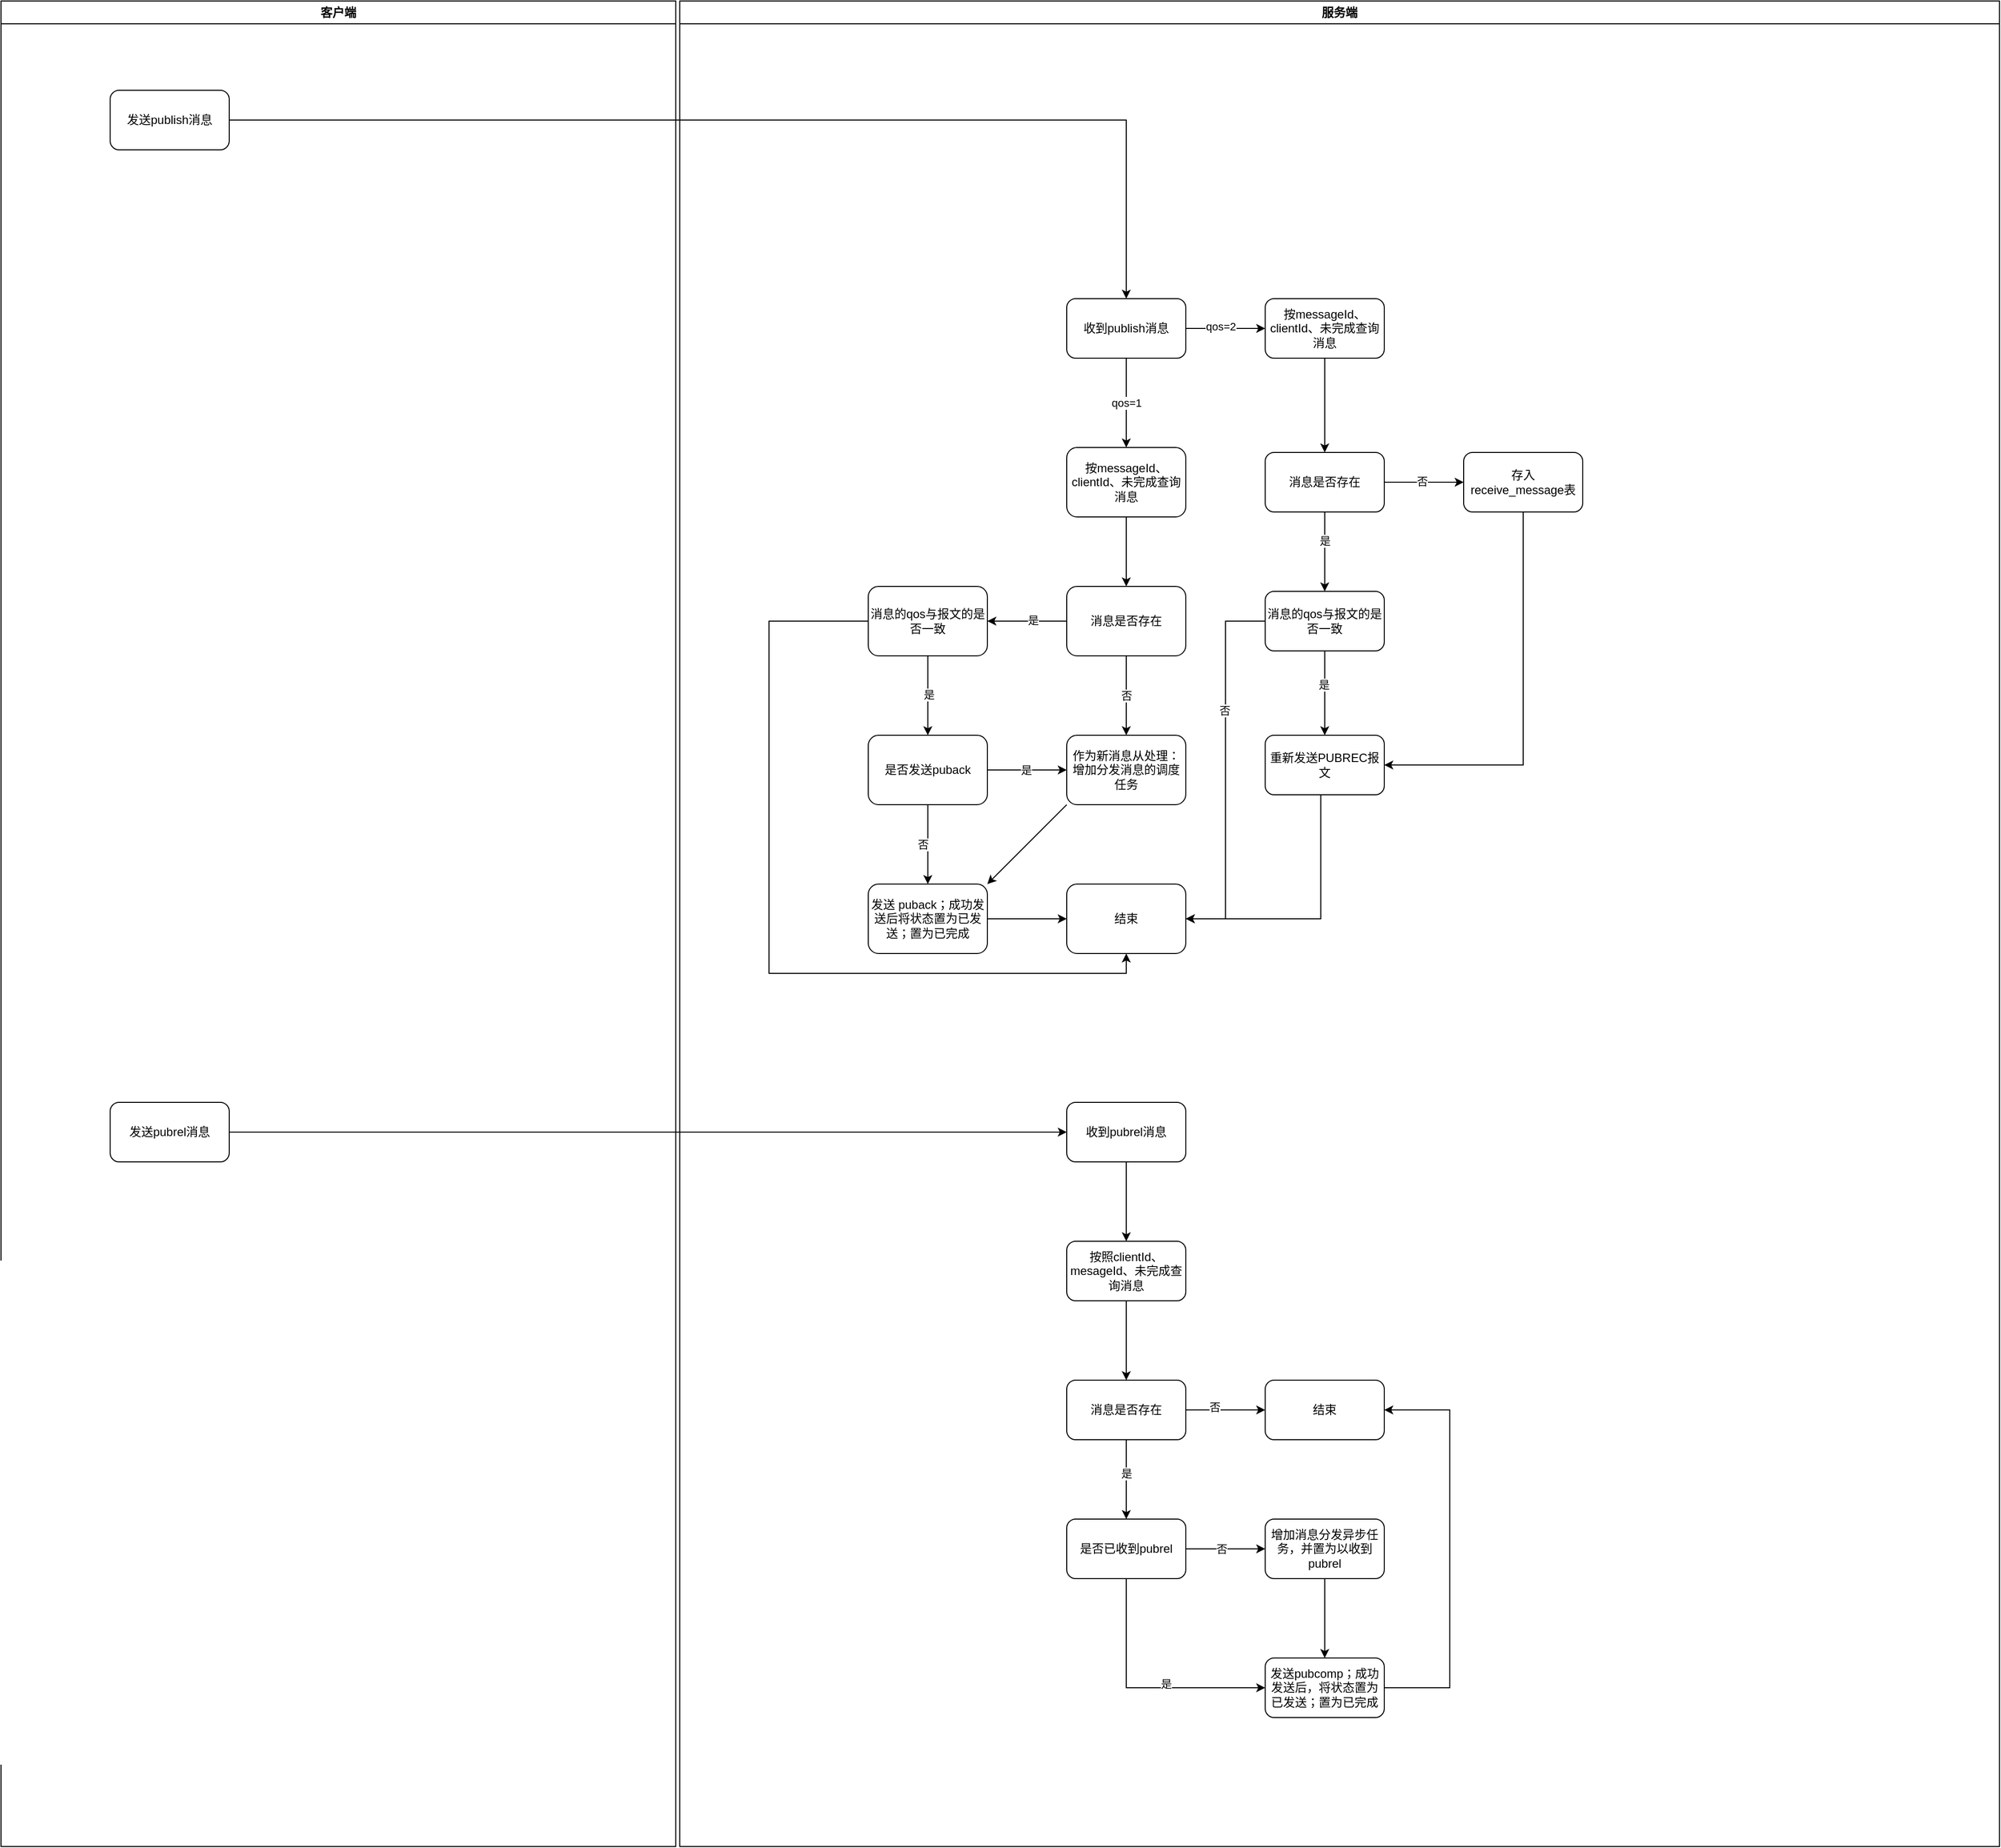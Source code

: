 <mxfile version="13.7.9" type="embed" pages="2"><diagram id="Iz-9bmdeSUi0aMUltrym" name="入站消息"><mxGraphModel dx="2819" dy="1056" grid="1" gridSize="10" guides="1" tooltips="1" connect="1" arrows="1" fold="1" page="1" pageScale="1" pageWidth="827" pageHeight="1169" math="0" shadow="0"><root><mxCell id="0"/><mxCell id="1" parent="0"/><mxCell id="1gW2VRtvyYrI0hko0n37-1" value="服务端" style="swimlane;whiteSpace=wrap;html=1;startSize=23;" parent="1" vertex="1"><mxGeometry x="414" y="240" width="1330" height="1860" as="geometry"/></mxCell><mxCell id="1gW2VRtvyYrI0hko0n37-44" value="qos=1" style="edgeStyle=orthogonalEdgeStyle;rounded=0;orthogonalLoop=1;jettySize=auto;html=1;entryX=0.5;entryY=0;entryDx=0;entryDy=0;" parent="1gW2VRtvyYrI0hko0n37-1" source="1gW2VRtvyYrI0hko0n37-46" target="1gW2VRtvyYrI0hko0n37-57" edge="1"><mxGeometry relative="1" as="geometry"><mxPoint x="450" y="440.0" as="targetPoint"/></mxGeometry></mxCell><mxCell id="X0EUJa06m1-xp4byixtA-36" value="" style="edgeStyle=orthogonalEdgeStyle;rounded=0;orthogonalLoop=1;jettySize=auto;html=1;" parent="1gW2VRtvyYrI0hko0n37-1" source="1gW2VRtvyYrI0hko0n37-46" target="X0EUJa06m1-xp4byixtA-35" edge="1"><mxGeometry relative="1" as="geometry"/></mxCell><mxCell id="X0EUJa06m1-xp4byixtA-44" value="qos=2" style="edgeLabel;html=1;align=center;verticalAlign=middle;resizable=0;points=[];" parent="X0EUJa06m1-xp4byixtA-36" vertex="1" connectable="0"><mxGeometry x="-0.124" y="2" relative="1" as="geometry"><mxPoint as="offset"/></mxGeometry></mxCell><mxCell id="1gW2VRtvyYrI0hko0n37-46" value="收到publish消息" style="rounded=1;whiteSpace=wrap;html=1;" parent="1gW2VRtvyYrI0hko0n37-1" vertex="1"><mxGeometry x="390" y="300" width="120" height="60" as="geometry"/></mxCell><mxCell id="X0EUJa06m1-xp4byixtA-16" value="" style="edgeStyle=orthogonalEdgeStyle;rounded=0;orthogonalLoop=1;jettySize=auto;html=1;" parent="1gW2VRtvyYrI0hko0n37-1" source="1gW2VRtvyYrI0hko0n37-57" target="X0EUJa06m1-xp4byixtA-11" edge="1"><mxGeometry relative="1" as="geometry"/></mxCell><mxCell id="1gW2VRtvyYrI0hko0n37-57" value="按messageId、clientId、未完成查询消息" style="rounded=1;whiteSpace=wrap;html=1;" parent="1gW2VRtvyYrI0hko0n37-1" vertex="1"><mxGeometry x="390" y="450" width="120" height="70" as="geometry"/></mxCell><mxCell id="X0EUJa06m1-xp4byixtA-9" value="否" style="edgeStyle=orthogonalEdgeStyle;rounded=0;orthogonalLoop=1;jettySize=auto;html=1;" parent="1gW2VRtvyYrI0hko0n37-1" source="X0EUJa06m1-xp4byixtA-11" target="X0EUJa06m1-xp4byixtA-12" edge="1"><mxGeometry relative="1" as="geometry"/></mxCell><mxCell id="X0EUJa06m1-xp4byixtA-30" value="" style="edgeStyle=orthogonalEdgeStyle;rounded=0;orthogonalLoop=1;jettySize=auto;html=1;" parent="1gW2VRtvyYrI0hko0n37-1" source="X0EUJa06m1-xp4byixtA-11" target="X0EUJa06m1-xp4byixtA-29" edge="1"><mxGeometry relative="1" as="geometry"/></mxCell><mxCell id="X0EUJa06m1-xp4byixtA-31" value="是" style="edgeLabel;html=1;align=center;verticalAlign=middle;resizable=0;points=[];" parent="X0EUJa06m1-xp4byixtA-30" vertex="1" connectable="0"><mxGeometry x="-0.15" y="-1" relative="1" as="geometry"><mxPoint as="offset"/></mxGeometry></mxCell><mxCell id="X0EUJa06m1-xp4byixtA-11" value="消息是否存在" style="rounded=1;whiteSpace=wrap;html=1;" parent="1gW2VRtvyYrI0hko0n37-1" vertex="1"><mxGeometry x="390" y="590" width="120" height="70" as="geometry"/></mxCell><mxCell id="kxr4eILlTsXIrx0KBxXS-9" style="rounded=0;orthogonalLoop=1;jettySize=auto;html=1;exitX=0;exitY=1;exitDx=0;exitDy=0;entryX=1;entryY=0;entryDx=0;entryDy=0;" parent="1gW2VRtvyYrI0hko0n37-1" source="X0EUJa06m1-xp4byixtA-12" target="kxr4eILlTsXIrx0KBxXS-4" edge="1"><mxGeometry relative="1" as="geometry"/></mxCell><mxCell id="X0EUJa06m1-xp4byixtA-12" value="作为新消息从处理：&lt;div&gt;增加分发消息的调度任务&lt;/div&gt;" style="rounded=1;whiteSpace=wrap;html=1;" parent="1gW2VRtvyYrI0hko0n37-1" vertex="1"><mxGeometry x="390" y="740" width="120" height="70" as="geometry"/></mxCell><mxCell id="X0EUJa06m1-xp4byixtA-17" value="结束" style="rounded=1;whiteSpace=wrap;html=1;" parent="1gW2VRtvyYrI0hko0n37-1" vertex="1"><mxGeometry x="390" y="890" width="120" height="70" as="geometry"/></mxCell><mxCell id="X0EUJa06m1-xp4byixtA-48" value="" style="edgeStyle=orthogonalEdgeStyle;rounded=0;orthogonalLoop=1;jettySize=auto;html=1;" parent="1gW2VRtvyYrI0hko0n37-1" source="X0EUJa06m1-xp4byixtA-29" target="X0EUJa06m1-xp4byixtA-38" edge="1"><mxGeometry relative="1" as="geometry"/></mxCell><mxCell id="X0EUJa06m1-xp4byixtA-49" value="是" style="edgeLabel;html=1;align=center;verticalAlign=middle;resizable=0;points=[];" parent="X0EUJa06m1-xp4byixtA-48" vertex="1" connectable="0"><mxGeometry x="-0.066" y="1" relative="1" as="geometry"><mxPoint y="1" as="offset"/></mxGeometry></mxCell><mxCell id="kxr4eILlTsXIrx0KBxXS-8" style="edgeStyle=orthogonalEdgeStyle;rounded=0;orthogonalLoop=1;jettySize=auto;html=1;exitX=0;exitY=0.5;exitDx=0;exitDy=0;entryX=0.5;entryY=1;entryDx=0;entryDy=0;" parent="1gW2VRtvyYrI0hko0n37-1" source="X0EUJa06m1-xp4byixtA-29" target="X0EUJa06m1-xp4byixtA-17" edge="1"><mxGeometry relative="1" as="geometry"><Array as="points"><mxPoint x="90" y="625"/><mxPoint x="90" y="980"/><mxPoint x="450" y="980"/></Array></mxGeometry></mxCell><mxCell id="X0EUJa06m1-xp4byixtA-29" value="消息的qos与报文的是否一致" style="rounded=1;whiteSpace=wrap;html=1;" parent="1gW2VRtvyYrI0hko0n37-1" vertex="1"><mxGeometry x="190" y="590" width="120" height="70" as="geometry"/></mxCell><mxCell id="X0EUJa06m1-xp4byixtA-51" value="" style="edgeStyle=orthogonalEdgeStyle;rounded=0;orthogonalLoop=1;jettySize=auto;html=1;" parent="1gW2VRtvyYrI0hko0n37-1" source="X0EUJa06m1-xp4byixtA-35" target="X0EUJa06m1-xp4byixtA-50" edge="1"><mxGeometry relative="1" as="geometry"/></mxCell><mxCell id="X0EUJa06m1-xp4byixtA-35" value="按messageId、clientId、未完成查询消息" style="rounded=1;whiteSpace=wrap;html=1;" parent="1gW2VRtvyYrI0hko0n37-1" vertex="1"><mxGeometry x="590" y="300" width="120" height="60" as="geometry"/></mxCell><mxCell id="kxr4eILlTsXIrx0KBxXS-1" value="" style="edgeStyle=orthogonalEdgeStyle;rounded=0;orthogonalLoop=1;jettySize=auto;html=1;" parent="1gW2VRtvyYrI0hko0n37-1" source="X0EUJa06m1-xp4byixtA-38" target="X0EUJa06m1-xp4byixtA-12" edge="1"><mxGeometry relative="1" as="geometry"/></mxCell><mxCell id="kxr4eILlTsXIrx0KBxXS-2" value="是" style="edgeLabel;html=1;align=center;verticalAlign=middle;resizable=0;points=[];" parent="kxr4eILlTsXIrx0KBxXS-1" vertex="1" connectable="0"><mxGeometry x="-0.035" relative="1" as="geometry"><mxPoint as="offset"/></mxGeometry></mxCell><mxCell id="kxr4eILlTsXIrx0KBxXS-5" value="" style="edgeStyle=orthogonalEdgeStyle;rounded=0;orthogonalLoop=1;jettySize=auto;html=1;" parent="1gW2VRtvyYrI0hko0n37-1" source="X0EUJa06m1-xp4byixtA-38" target="kxr4eILlTsXIrx0KBxXS-4" edge="1"><mxGeometry relative="1" as="geometry"/></mxCell><mxCell id="kxr4eILlTsXIrx0KBxXS-6" value="否" style="edgeLabel;html=1;align=center;verticalAlign=middle;resizable=0;points=[];" parent="kxr4eILlTsXIrx0KBxXS-5" vertex="1" connectable="0"><mxGeometry x="0.005" y="-5" relative="1" as="geometry"><mxPoint as="offset"/></mxGeometry></mxCell><mxCell id="X0EUJa06m1-xp4byixtA-38" value="是否发送puback" style="rounded=1;whiteSpace=wrap;html=1;" parent="1gW2VRtvyYrI0hko0n37-1" vertex="1"><mxGeometry x="190" y="740" width="120" height="70" as="geometry"/></mxCell><mxCell id="X0EUJa06m1-xp4byixtA-57" value="" style="edgeStyle=orthogonalEdgeStyle;rounded=0;orthogonalLoop=1;jettySize=auto;html=1;" parent="1gW2VRtvyYrI0hko0n37-1" source="X0EUJa06m1-xp4byixtA-50" target="X0EUJa06m1-xp4byixtA-56" edge="1"><mxGeometry relative="1" as="geometry"/></mxCell><mxCell id="X0EUJa06m1-xp4byixtA-58" value="是" style="edgeLabel;html=1;align=center;verticalAlign=middle;resizable=0;points=[];" parent="X0EUJa06m1-xp4byixtA-57" vertex="1" connectable="0"><mxGeometry x="-0.283" relative="1" as="geometry"><mxPoint as="offset"/></mxGeometry></mxCell><mxCell id="X0EUJa06m1-xp4byixtA-60" value="" style="edgeStyle=orthogonalEdgeStyle;rounded=0;orthogonalLoop=1;jettySize=auto;html=1;" parent="1gW2VRtvyYrI0hko0n37-1" source="X0EUJa06m1-xp4byixtA-50" target="X0EUJa06m1-xp4byixtA-59" edge="1"><mxGeometry relative="1" as="geometry"/></mxCell><mxCell id="X0EUJa06m1-xp4byixtA-61" value="否" style="edgeLabel;html=1;align=center;verticalAlign=middle;resizable=0;points=[];" parent="X0EUJa06m1-xp4byixtA-60" vertex="1" connectable="0"><mxGeometry x="-0.045" y="1" relative="1" as="geometry"><mxPoint as="offset"/></mxGeometry></mxCell><mxCell id="X0EUJa06m1-xp4byixtA-50" value="消息是否存在" style="rounded=1;whiteSpace=wrap;html=1;" parent="1gW2VRtvyYrI0hko0n37-1" vertex="1"><mxGeometry x="590" y="455" width="120" height="60" as="geometry"/></mxCell><mxCell id="kxr4eILlTsXIrx0KBxXS-12" value="" style="edgeStyle=orthogonalEdgeStyle;rounded=0;orthogonalLoop=1;jettySize=auto;html=1;entryX=0.5;entryY=0;entryDx=0;entryDy=0;" parent="1gW2VRtvyYrI0hko0n37-1" source="X0EUJa06m1-xp4byixtA-56" target="kxr4eILlTsXIrx0KBxXS-17" edge="1"><mxGeometry relative="1" as="geometry"><mxPoint x="650" y="735" as="targetPoint"/></mxGeometry></mxCell><mxCell id="kxr4eILlTsXIrx0KBxXS-14" value="是" style="edgeLabel;html=1;align=center;verticalAlign=middle;resizable=0;points=[];" parent="kxr4eILlTsXIrx0KBxXS-12" vertex="1" connectable="0"><mxGeometry x="-0.199" y="-1" relative="1" as="geometry"><mxPoint as="offset"/></mxGeometry></mxCell><mxCell id="WIpSAVuzxPtCRvBmLZ0k-4" style="edgeStyle=orthogonalEdgeStyle;rounded=0;orthogonalLoop=1;jettySize=auto;html=1;exitX=0;exitY=0.5;exitDx=0;exitDy=0;entryX=1;entryY=0.5;entryDx=0;entryDy=0;" parent="1gW2VRtvyYrI0hko0n37-1" source="X0EUJa06m1-xp4byixtA-56" target="X0EUJa06m1-xp4byixtA-17" edge="1"><mxGeometry relative="1" as="geometry"/></mxCell><mxCell id="WIpSAVuzxPtCRvBmLZ0k-5" value="否" style="edgeLabel;html=1;align=center;verticalAlign=middle;resizable=0;points=[];" parent="WIpSAVuzxPtCRvBmLZ0k-4" vertex="1" connectable="0"><mxGeometry x="-0.317" y="-1" relative="1" as="geometry"><mxPoint as="offset"/></mxGeometry></mxCell><mxCell id="X0EUJa06m1-xp4byixtA-56" value="消息的qos与报文的是否一致" style="rounded=1;whiteSpace=wrap;html=1;" parent="1gW2VRtvyYrI0hko0n37-1" vertex="1"><mxGeometry x="590" y="595" width="120" height="60" as="geometry"/></mxCell><mxCell id="WIpSAVuzxPtCRvBmLZ0k-6" style="edgeStyle=orthogonalEdgeStyle;rounded=0;orthogonalLoop=1;jettySize=auto;html=1;entryX=1;entryY=0.5;entryDx=0;entryDy=0;" parent="1gW2VRtvyYrI0hko0n37-1" source="X0EUJa06m1-xp4byixtA-59" target="kxr4eILlTsXIrx0KBxXS-17" edge="1"><mxGeometry relative="1" as="geometry"><Array as="points"><mxPoint x="850" y="770"/></Array></mxGeometry></mxCell><mxCell id="X0EUJa06m1-xp4byixtA-59" value="存入receive_message表" style="rounded=1;whiteSpace=wrap;html=1;" parent="1gW2VRtvyYrI0hko0n37-1" vertex="1"><mxGeometry x="790" y="455" width="120" height="60" as="geometry"/></mxCell><mxCell id="X0EUJa06m1-xp4byixtA-70" value="" style="edgeStyle=orthogonalEdgeStyle;rounded=0;orthogonalLoop=1;jettySize=auto;html=1;" parent="1gW2VRtvyYrI0hko0n37-1" source="X0EUJa06m1-xp4byixtA-67" target="X0EUJa06m1-xp4byixtA-69" edge="1"><mxGeometry relative="1" as="geometry"/></mxCell><mxCell id="X0EUJa06m1-xp4byixtA-67" value="收到pubrel消息" style="rounded=1;whiteSpace=wrap;html=1;" parent="1gW2VRtvyYrI0hko0n37-1" vertex="1"><mxGeometry x="390.0" y="1110" width="120" height="60" as="geometry"/></mxCell><mxCell id="X0EUJa06m1-xp4byixtA-95" value="" style="edgeStyle=orthogonalEdgeStyle;rounded=0;orthogonalLoop=1;jettySize=auto;html=1;" parent="1gW2VRtvyYrI0hko0n37-1" source="X0EUJa06m1-xp4byixtA-69" target="X0EUJa06m1-xp4byixtA-94" edge="1"><mxGeometry relative="1" as="geometry"/></mxCell><mxCell id="X0EUJa06m1-xp4byixtA-69" value="按照clientId、mesageId、未完成查询消息" style="rounded=1;whiteSpace=wrap;html=1;" parent="1gW2VRtvyYrI0hko0n37-1" vertex="1"><mxGeometry x="390.0" y="1250" width="120" height="60" as="geometry"/></mxCell><mxCell id="X0EUJa06m1-xp4byixtA-97" value="" style="edgeStyle=orthogonalEdgeStyle;rounded=0;orthogonalLoop=1;jettySize=auto;html=1;" parent="1gW2VRtvyYrI0hko0n37-1" source="X0EUJa06m1-xp4byixtA-94" target="X0EUJa06m1-xp4byixtA-96" edge="1"><mxGeometry relative="1" as="geometry"/></mxCell><mxCell id="X0EUJa06m1-xp4byixtA-101" value="是" style="edgeLabel;html=1;align=center;verticalAlign=middle;resizable=0;points=[];" parent="X0EUJa06m1-xp4byixtA-97" vertex="1" connectable="0"><mxGeometry x="-0.153" relative="1" as="geometry"><mxPoint as="offset"/></mxGeometry></mxCell><mxCell id="X0EUJa06m1-xp4byixtA-99" value="" style="edgeStyle=orthogonalEdgeStyle;rounded=0;orthogonalLoop=1;jettySize=auto;html=1;" parent="1gW2VRtvyYrI0hko0n37-1" source="X0EUJa06m1-xp4byixtA-94" target="X0EUJa06m1-xp4byixtA-98" edge="1"><mxGeometry relative="1" as="geometry"/></mxCell><mxCell id="X0EUJa06m1-xp4byixtA-100" value="否" style="edgeLabel;html=1;align=center;verticalAlign=middle;resizable=0;points=[];" parent="X0EUJa06m1-xp4byixtA-99" vertex="1" connectable="0"><mxGeometry x="-0.278" y="3" relative="1" as="geometry"><mxPoint as="offset"/></mxGeometry></mxCell><mxCell id="X0EUJa06m1-xp4byixtA-94" value="消息是否存在" style="rounded=1;whiteSpace=wrap;html=1;" parent="1gW2VRtvyYrI0hko0n37-1" vertex="1"><mxGeometry x="390.0" y="1390" width="120" height="60" as="geometry"/></mxCell><mxCell id="WIpSAVuzxPtCRvBmLZ0k-10" value="" style="edgeStyle=orthogonalEdgeStyle;rounded=0;orthogonalLoop=1;jettySize=auto;html=1;entryX=0;entryY=0.5;entryDx=0;entryDy=0;" parent="1gW2VRtvyYrI0hko0n37-1" source="X0EUJa06m1-xp4byixtA-96" target="WIpSAVuzxPtCRvBmLZ0k-16" edge="1"><mxGeometry relative="1" as="geometry"><mxPoint x="450.0" y="1670" as="targetPoint"/><Array as="points"><mxPoint x="450" y="1700"/></Array></mxGeometry></mxCell><mxCell id="WIpSAVuzxPtCRvBmLZ0k-11" value="是" style="edgeLabel;html=1;align=center;verticalAlign=middle;resizable=0;points=[];" parent="WIpSAVuzxPtCRvBmLZ0k-10" vertex="1" connectable="0"><mxGeometry x="0.2" y="4" relative="1" as="geometry"><mxPoint as="offset"/></mxGeometry></mxCell><mxCell id="WIpSAVuzxPtCRvBmLZ0k-13" value="" style="edgeStyle=orthogonalEdgeStyle;rounded=0;orthogonalLoop=1;jettySize=auto;html=1;" parent="1gW2VRtvyYrI0hko0n37-1" source="X0EUJa06m1-xp4byixtA-96" target="WIpSAVuzxPtCRvBmLZ0k-12" edge="1"><mxGeometry relative="1" as="geometry"/></mxCell><mxCell id="WIpSAVuzxPtCRvBmLZ0k-14" value="否" style="edgeLabel;html=1;align=center;verticalAlign=middle;resizable=0;points=[];" parent="WIpSAVuzxPtCRvBmLZ0k-13" vertex="1" connectable="0"><mxGeometry x="-0.109" relative="1" as="geometry"><mxPoint as="offset"/></mxGeometry></mxCell><mxCell id="X0EUJa06m1-xp4byixtA-96" value="是否已收到pubrel" style="rounded=1;whiteSpace=wrap;html=1;" parent="1gW2VRtvyYrI0hko0n37-1" vertex="1"><mxGeometry x="390.0" y="1530" width="120" height="60" as="geometry"/></mxCell><mxCell id="X0EUJa06m1-xp4byixtA-98" value="结束" style="rounded=1;whiteSpace=wrap;html=1;" parent="1gW2VRtvyYrI0hko0n37-1" vertex="1"><mxGeometry x="590.0" y="1390" width="120" height="60" as="geometry"/></mxCell><mxCell id="kxr4eILlTsXIrx0KBxXS-7" value="" style="edgeStyle=orthogonalEdgeStyle;rounded=0;orthogonalLoop=1;jettySize=auto;html=1;" parent="1gW2VRtvyYrI0hko0n37-1" source="kxr4eILlTsXIrx0KBxXS-4" target="X0EUJa06m1-xp4byixtA-17" edge="1"><mxGeometry relative="1" as="geometry"/></mxCell><mxCell id="kxr4eILlTsXIrx0KBxXS-4" value="发送 puback；成功发送后将状态置为已发送；置为已完成" style="rounded=1;whiteSpace=wrap;html=1;" parent="1gW2VRtvyYrI0hko0n37-1" vertex="1"><mxGeometry x="190" y="890" width="120" height="70" as="geometry"/></mxCell><mxCell id="WIpSAVuzxPtCRvBmLZ0k-7" style="edgeStyle=orthogonalEdgeStyle;rounded=0;orthogonalLoop=1;jettySize=auto;html=1;entryX=1;entryY=0.5;entryDx=0;entryDy=0;" parent="1gW2VRtvyYrI0hko0n37-1" source="kxr4eILlTsXIrx0KBxXS-17" target="X0EUJa06m1-xp4byixtA-17" edge="1"><mxGeometry relative="1" as="geometry"><Array as="points"><mxPoint x="646" y="925"/></Array></mxGeometry></mxCell><mxCell id="kxr4eILlTsXIrx0KBxXS-17" value="重新发送PUBREC报文" style="rounded=1;whiteSpace=wrap;html=1;" parent="1gW2VRtvyYrI0hko0n37-1" vertex="1"><mxGeometry x="590" y="740" width="120" height="60" as="geometry"/></mxCell><mxCell id="WIpSAVuzxPtCRvBmLZ0k-17" value="" style="edgeStyle=orthogonalEdgeStyle;rounded=0;orthogonalLoop=1;jettySize=auto;html=1;" parent="1gW2VRtvyYrI0hko0n37-1" source="WIpSAVuzxPtCRvBmLZ0k-12" target="WIpSAVuzxPtCRvBmLZ0k-16" edge="1"><mxGeometry relative="1" as="geometry"/></mxCell><mxCell id="WIpSAVuzxPtCRvBmLZ0k-12" value="增加消息分发异步任务，并置为以收到pubrel" style="rounded=1;whiteSpace=wrap;html=1;" parent="1gW2VRtvyYrI0hko0n37-1" vertex="1"><mxGeometry x="590.0" y="1530" width="120" height="60" as="geometry"/></mxCell><mxCell id="WIpSAVuzxPtCRvBmLZ0k-19" style="edgeStyle=orthogonalEdgeStyle;rounded=0;orthogonalLoop=1;jettySize=auto;html=1;entryX=1;entryY=0.5;entryDx=0;entryDy=0;" parent="1gW2VRtvyYrI0hko0n37-1" source="WIpSAVuzxPtCRvBmLZ0k-16" target="X0EUJa06m1-xp4byixtA-98" edge="1"><mxGeometry relative="1" as="geometry"><Array as="points"><mxPoint x="776" y="1700"/><mxPoint x="776" y="1420"/></Array></mxGeometry></mxCell><mxCell id="WIpSAVuzxPtCRvBmLZ0k-16" value="发送pubcomp；成功发送后，将状态置为已发送；置为已完成" style="rounded=1;whiteSpace=wrap;html=1;" parent="1gW2VRtvyYrI0hko0n37-1" vertex="1"><mxGeometry x="590.0" y="1670" width="120" height="60" as="geometry"/></mxCell><mxCell id="L8RIJBLnHmYHky14_Mc6-2" value="客户端" style="swimlane;whiteSpace=wrap;html=1;" parent="1" vertex="1"><mxGeometry x="-270" y="240" width="680" height="1860" as="geometry"/></mxCell><mxCell id="L8RIJBLnHmYHky14_Mc6-1" value="发送publish消息" style="rounded=1;whiteSpace=wrap;html=1;" parent="L8RIJBLnHmYHky14_Mc6-2" vertex="1"><mxGeometry x="110.0" y="90" width="120" height="60" as="geometry"/></mxCell><mxCell id="X0EUJa06m1-xp4byixtA-64" value="发送pubrel消息" style="rounded=1;whiteSpace=wrap;html=1;" parent="L8RIJBLnHmYHky14_Mc6-2" vertex="1"><mxGeometry x="110.0" y="1110" width="120" height="60" as="geometry"/></mxCell><mxCell id="L8RIJBLnHmYHky14_Mc6-3" style="edgeStyle=orthogonalEdgeStyle;rounded=0;orthogonalLoop=1;jettySize=auto;html=1;entryX=0.5;entryY=0;entryDx=0;entryDy=0;" parent="1" source="L8RIJBLnHmYHky14_Mc6-1" target="1gW2VRtvyYrI0hko0n37-46" edge="1"><mxGeometry relative="1" as="geometry"/></mxCell><mxCell id="X0EUJa06m1-xp4byixtA-68" style="edgeStyle=orthogonalEdgeStyle;rounded=0;orthogonalLoop=1;jettySize=auto;html=1;entryX=0;entryY=0.5;entryDx=0;entryDy=0;" parent="1" source="X0EUJa06m1-xp4byixtA-64" target="X0EUJa06m1-xp4byixtA-67" edge="1"><mxGeometry relative="1" as="geometry"/></mxCell></root></mxGraphModel></diagram><diagram id="K6ayVnm4Q7NiHEKUyF0k" name="出站消息"><mxGraphModel dx="996" dy="528" grid="1" gridSize="10" guides="1" tooltips="1" connect="1" arrows="1" fold="1" page="1" pageScale="1" pageWidth="827" pageHeight="1169" math="0" shadow="0"><root><mxCell id="0"/><mxCell id="1" parent="0"/><mxCell id="GzOiODAGneL9vTj7HFSQ-1" value="客户端" style="swimlane;whiteSpace=wrap;html=1;" parent="1" vertex="1"><mxGeometry x="340" y="420" width="430" height="1560" as="geometry"/></mxCell><mxCell id="GzOiODAGneL9vTj7HFSQ-14" value="" style="edgeStyle=orthogonalEdgeStyle;rounded=0;orthogonalLoop=1;jettySize=auto;html=1;" parent="GzOiODAGneL9vTj7HFSQ-1" source="GzOiODAGneL9vTj7HFSQ-4" target="GzOiODAGneL9vTj7HFSQ-7" edge="1"><mxGeometry relative="1" as="geometry"/></mxCell><mxCell id="GzOiODAGneL9vTj7HFSQ-4" value="收到publish消息" style="rounded=1;whiteSpace=wrap;html=1;" parent="GzOiODAGneL9vTj7HFSQ-1" vertex="1"><mxGeometry x="170" y="50" width="120" height="60" as="geometry"/></mxCell><mxCell id="GzOiODAGneL9vTj7HFSQ-7" value="发送puback消息" style="rounded=1;whiteSpace=wrap;html=1;" parent="GzOiODAGneL9vTj7HFSQ-1" vertex="1"><mxGeometry x="170" y="200" width="120" height="60" as="geometry"/></mxCell><mxCell id="bqhSTv_wxcXyNgmSgenb-22" value="" style="edgeStyle=orthogonalEdgeStyle;rounded=0;orthogonalLoop=1;jettySize=auto;html=1;" parent="GzOiODAGneL9vTj7HFSQ-1" source="GzOiODAGneL9vTj7HFSQ-19" target="bqhSTv_wxcXyNgmSgenb-1" edge="1"><mxGeometry relative="1" as="geometry"/></mxCell><mxCell id="GzOiODAGneL9vTj7HFSQ-19" value="收到publish消息" style="whiteSpace=wrap;html=1;rounded=1;" parent="GzOiODAGneL9vTj7HFSQ-1" vertex="1"><mxGeometry x="170" y="540" width="120" height="60" as="geometry"/></mxCell><mxCell id="bqhSTv_wxcXyNgmSgenb-17" value="" style="edgeStyle=orthogonalEdgeStyle;rounded=0;orthogonalLoop=1;jettySize=auto;html=1;" parent="GzOiODAGneL9vTj7HFSQ-1" source="bqhSTv_wxcXyNgmSgenb-14" target="bqhSTv_wxcXyNgmSgenb-16" edge="1"><mxGeometry relative="1" as="geometry"/></mxCell><mxCell id="bqhSTv_wxcXyNgmSgenb-14" value="收到pubrel消息" style="whiteSpace=wrap;html=1;rounded=1;" parent="GzOiODAGneL9vTj7HFSQ-1" vertex="1"><mxGeometry x="170" y="1140" width="120" height="60" as="geometry"/></mxCell><mxCell id="bqhSTv_wxcXyNgmSgenb-16" value="发送pubcomp消息" style="whiteSpace=wrap;html=1;rounded=1;" parent="GzOiODAGneL9vTj7HFSQ-1" vertex="1"><mxGeometry x="170" y="1280" width="120" height="60" as="geometry"/></mxCell><mxCell id="bqhSTv_wxcXyNgmSgenb-1" value="发送pubrec消息" style="whiteSpace=wrap;html=1;rounded=1;" parent="GzOiODAGneL9vTj7HFSQ-1" vertex="1"><mxGeometry x="170" y="700" width="120" height="60" as="geometry"/></mxCell><mxCell id="GzOiODAGneL9vTj7HFSQ-2" value="服务端" style="swimlane;whiteSpace=wrap;html=1;" parent="1" vertex="1"><mxGeometry x="770" y="420" width="440" height="1560" as="geometry"/></mxCell><mxCell id="GzOiODAGneL9vTj7HFSQ-3" value="发送publish消息" style="rounded=1;whiteSpace=wrap;html=1;" parent="GzOiODAGneL9vTj7HFSQ-2" vertex="1"><mxGeometry x="150" y="50" width="120" height="60" as="geometry"/></mxCell><mxCell id="GzOiODAGneL9vTj7HFSQ-17" value="" style="edgeStyle=orthogonalEdgeStyle;rounded=0;orthogonalLoop=1;jettySize=auto;html=1;" parent="GzOiODAGneL9vTj7HFSQ-2" source="GzOiODAGneL9vTj7HFSQ-10" target="GzOiODAGneL9vTj7HFSQ-16" edge="1"><mxGeometry relative="1" as="geometry"/></mxCell><mxCell id="GzOiODAGneL9vTj7HFSQ-10" value="收到puback消息" style="rounded=1;whiteSpace=wrap;html=1;" parent="GzOiODAGneL9vTj7HFSQ-2" vertex="1"><mxGeometry x="150" y="200" width="120" height="60" as="geometry"/></mxCell><mxCell id="GzOiODAGneL9vTj7HFSQ-16" value="更新消息puback状态；完成publish异步任务" style="rounded=1;whiteSpace=wrap;html=1;" parent="GzOiODAGneL9vTj7HFSQ-2" vertex="1"><mxGeometry x="150" y="340" width="120" height="60" as="geometry"/></mxCell><mxCell id="GzOiODAGneL9vTj7HFSQ-18" value="发送publish消息" style="rounded=1;whiteSpace=wrap;html=1;" parent="GzOiODAGneL9vTj7HFSQ-2" vertex="1"><mxGeometry x="150" y="540" width="120" height="60" as="geometry"/></mxCell><mxCell id="bqhSTv_wxcXyNgmSgenb-13" value="发送pubrel消息" style="rounded=1;whiteSpace=wrap;html=1;" parent="GzOiODAGneL9vTj7HFSQ-2" vertex="1"><mxGeometry x="150" y="1140" width="120" height="60" as="geometry"/></mxCell><mxCell id="bqhSTv_wxcXyNgmSgenb-20" value="收到pubcomp消息&lt;div&gt;更新pubcomp状态；&lt;/div&gt;&lt;div&gt;完成pubrel异步任务&lt;/div&gt;" style="rounded=1;whiteSpace=wrap;html=1;" parent="GzOiODAGneL9vTj7HFSQ-2" vertex="1"><mxGeometry x="150" y="1280" width="120" height="60" as="geometry"/></mxCell><mxCell id="bqhSTv_wxcXyNgmSgenb-9" value="" style="edgeStyle=orthogonalEdgeStyle;rounded=0;orthogonalLoop=1;jettySize=auto;html=1;" parent="GzOiODAGneL9vTj7HFSQ-2" source="bqhSTv_wxcXyNgmSgenb-6" target="bqhSTv_wxcXyNgmSgenb-8" edge="1"><mxGeometry relative="1" as="geometry"/></mxCell><mxCell id="bqhSTv_wxcXyNgmSgenb-6" value="收到pubrec消息" style="rounded=1;whiteSpace=wrap;html=1;" parent="GzOiODAGneL9vTj7HFSQ-2" vertex="1"><mxGeometry x="150" y="700" width="120" height="60" as="geometry"/></mxCell><mxCell id="bqhSTv_wxcXyNgmSgenb-8" value="&lt;div&gt;更新pubrec状态；&lt;/div&gt;完成publish异步任务；增加pubrel异步任务&lt;div&gt;&lt;/div&gt;" style="rounded=1;whiteSpace=wrap;html=1;" parent="GzOiODAGneL9vTj7HFSQ-2" vertex="1"><mxGeometry x="150" y="840" width="120" height="60" as="geometry"/></mxCell><mxCell id="GzOiODAGneL9vTj7HFSQ-5" style="edgeStyle=orthogonalEdgeStyle;rounded=0;orthogonalLoop=1;jettySize=auto;html=1;exitX=0;exitY=0.5;exitDx=0;exitDy=0;" parent="1" source="GzOiODAGneL9vTj7HFSQ-3" target="GzOiODAGneL9vTj7HFSQ-4" edge="1"><mxGeometry relative="1" as="geometry"/></mxCell><mxCell id="GzOiODAGneL9vTj7HFSQ-15" value="qos=1" style="edgeLabel;html=1;align=center;verticalAlign=middle;resizable=0;points=[];" parent="GzOiODAGneL9vTj7HFSQ-5" vertex="1" connectable="0"><mxGeometry x="-0.523" y="1" relative="1" as="geometry"><mxPoint as="offset"/></mxGeometry></mxCell><mxCell id="GzOiODAGneL9vTj7HFSQ-13" style="edgeStyle=orthogonalEdgeStyle;rounded=0;orthogonalLoop=1;jettySize=auto;html=1;entryX=0;entryY=0.5;entryDx=0;entryDy=0;" parent="1" source="GzOiODAGneL9vTj7HFSQ-7" target="GzOiODAGneL9vTj7HFSQ-10" edge="1"><mxGeometry relative="1" as="geometry"/></mxCell><mxCell id="GzOiODAGneL9vTj7HFSQ-20" value="" style="edgeStyle=orthogonalEdgeStyle;rounded=0;orthogonalLoop=1;jettySize=auto;html=1;" parent="1" source="GzOiODAGneL9vTj7HFSQ-18" target="GzOiODAGneL9vTj7HFSQ-19" edge="1"><mxGeometry relative="1" as="geometry"/></mxCell><mxCell id="GzOiODAGneL9vTj7HFSQ-21" value="qos=2" style="edgeLabel;html=1;align=center;verticalAlign=middle;resizable=0;points=[];" parent="GzOiODAGneL9vTj7HFSQ-20" vertex="1" connectable="0"><mxGeometry x="-0.561" y="-2" relative="1" as="geometry"><mxPoint as="offset"/></mxGeometry></mxCell><mxCell id="bqhSTv_wxcXyNgmSgenb-15" style="edgeStyle=orthogonalEdgeStyle;rounded=0;orthogonalLoop=1;jettySize=auto;html=1;entryX=1;entryY=0.5;entryDx=0;entryDy=0;" parent="1" source="bqhSTv_wxcXyNgmSgenb-13" target="bqhSTv_wxcXyNgmSgenb-14" edge="1"><mxGeometry relative="1" as="geometry"/></mxCell><mxCell id="bqhSTv_wxcXyNgmSgenb-21" style="edgeStyle=orthogonalEdgeStyle;rounded=0;orthogonalLoop=1;jettySize=auto;html=1;entryX=0;entryY=0.5;entryDx=0;entryDy=0;" parent="1" source="bqhSTv_wxcXyNgmSgenb-16" target="bqhSTv_wxcXyNgmSgenb-20" edge="1"><mxGeometry relative="1" as="geometry"/></mxCell><mxCell id="bqhSTv_wxcXyNgmSgenb-7" style="edgeStyle=orthogonalEdgeStyle;rounded=0;orthogonalLoop=1;jettySize=auto;html=1;entryX=0;entryY=0.5;entryDx=0;entryDy=0;" parent="1" source="bqhSTv_wxcXyNgmSgenb-1" target="bqhSTv_wxcXyNgmSgenb-6" edge="1"><mxGeometry relative="1" as="geometry"/></mxCell></root></mxGraphModel></diagram></mxfile>